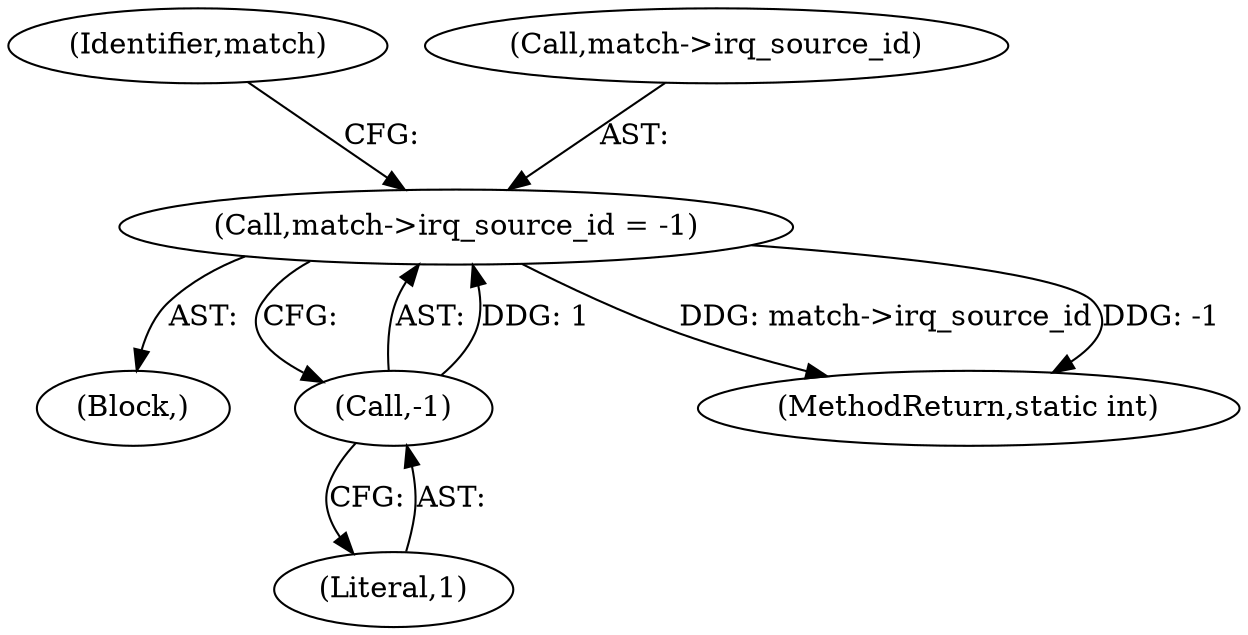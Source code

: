 digraph "0_linux_c4e7f9022e506c6635a5037713c37118e23193e4@pointer" {
"1000295" [label="(Call,match->irq_source_id = -1)"];
"1000299" [label="(Call,-1)"];
"1000105" [label="(Block,)"];
"1000398" [label="(MethodReturn,static int)"];
"1000300" [label="(Literal,1)"];
"1000303" [label="(Identifier,match)"];
"1000299" [label="(Call,-1)"];
"1000296" [label="(Call,match->irq_source_id)"];
"1000295" [label="(Call,match->irq_source_id = -1)"];
"1000295" -> "1000105"  [label="AST: "];
"1000295" -> "1000299"  [label="CFG: "];
"1000296" -> "1000295"  [label="AST: "];
"1000299" -> "1000295"  [label="AST: "];
"1000303" -> "1000295"  [label="CFG: "];
"1000295" -> "1000398"  [label="DDG: match->irq_source_id"];
"1000295" -> "1000398"  [label="DDG: -1"];
"1000299" -> "1000295"  [label="DDG: 1"];
"1000299" -> "1000300"  [label="CFG: "];
"1000300" -> "1000299"  [label="AST: "];
}
